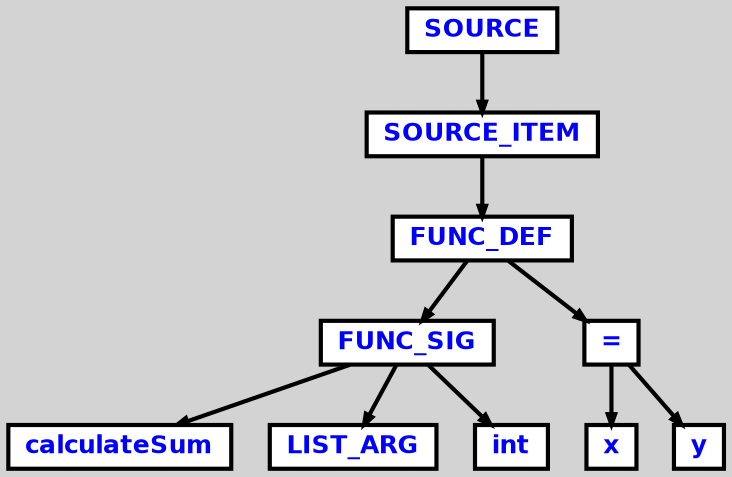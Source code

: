 digraph {

	ordering=out;
	ranksep=.4;
	bgcolor="lightgrey";  node [shape=box, fixedsize=false, fontsize=12, fontname="Helvetica-bold", fontcolor="blue"
	width=.25, height=.25, color="black", fillcolor="white", style="filled, solid, bold"];

	edge [arrowsize=.5, color="black", style="bold"]

	n0x7ca3d8c72770[label="SOURCE"]
	n0x7ca3d8c72638[label="SOURCE_ITEM"]
	n0x7ca3d8c72500[label="FUNC_DEF"]
	n0x7ca3d8c713f0[label="FUNC_SIG"]
	n0x7ca3d8c71180[label="calculateSum"]
	n0x7ca3d8c712b8[label="LIST_ARG"]
	n0x7ca3d8c71660[label="int"]
	n0x7ca3d8c72290[label="="]
	n0x7ca3d8c72020[label="x"]
	n0x7ca3d8c723c8[label="y"]

		n0x7ca3d8c72770 -> n0x7ca3d8c72638		// SOURCE -> SOURCE_ITEM
		n0x7ca3d8c72638 -> n0x7ca3d8c72500		// SOURCE_ITEM -> FUNC_DEF
		n0x7ca3d8c72500 -> n0x7ca3d8c713f0		// FUNC_DEF -> FUNC_SIG
		n0x7ca3d8c713f0 -> n0x7ca3d8c71180		// FUNC_SIG -> calculateSum
		n0x7ca3d8c713f0 -> n0x7ca3d8c712b8		// FUNC_SIG -> LIST_ARG
		n0x7ca3d8c713f0 -> n0x7ca3d8c71660		// FUNC_SIG -> int
		n0x7ca3d8c72500 -> n0x7ca3d8c72290		// FUNC_DEF -> =
		n0x7ca3d8c72290 -> n0x7ca3d8c72020		// = -> x
		n0x7ca3d8c72290 -> n0x7ca3d8c723c8		// = -> y

}